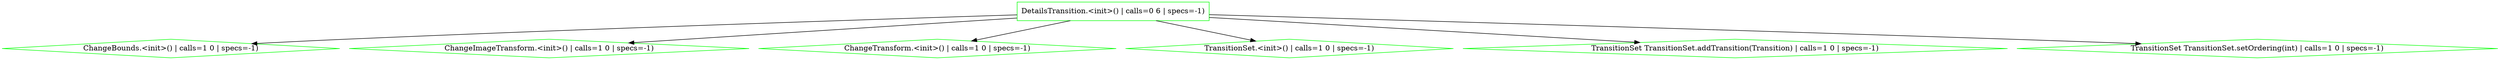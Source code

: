 digraph {
"android.transition.ChangeBounds.<init>().6ff06677d811d011f4738e97382e58b9" [shape=box,label="ChangeBounds.<init>() | calls=1 0 | specs=-1)",color=green,shape=diamond]
"android.transition.ChangeImageTransform.<init>().4f7edc884a5f671455dfa4fd6a592b98" [shape=box,label="ChangeImageTransform.<init>() | calls=1 0 | specs=-1)",color=green,shape=diamond]
"android.transition.ChangeTransform.<init>().6447b6a22c4cffb99894064a52323331" [shape=box,label="ChangeTransform.<init>() | calls=1 0 | specs=-1)",color=green,shape=diamond]
"com.karthik.imager.DetailsTransition.<init>().394e1c96dadfae9dfe0f4e9ea17df8c9" [shape=box,label="DetailsTransition.<init>() | calls=0 6 | specs=-1)",color=green,shape=box]
"android.transition.TransitionSet.<init>().ace2b78983181b7acd5fb9f56545e796" [shape=box,label="TransitionSet.<init>() | calls=1 0 | specs=-1)",color=green,shape=diamond]
"android.transition.TransitionSet.addTransition(android.transition.Transition):android.transition.Tra.6e7a72c87ba9beaa30f16e1727819329" [shape=box,label="TransitionSet TransitionSet.addTransition(Transition) | calls=1 0 | specs=-1)",color=green,shape=diamond]
"android.transition.TransitionSet.setOrdering(int):android.transition.TransitionSet.1057c84d801f12261e59d791a2615cf2" [shape=box,label="TransitionSet TransitionSet.setOrdering(int) | calls=1 0 | specs=-1)",color=green,shape=diamond]
"com.karthik.imager.DetailsTransition.<init>().394e1c96dadfae9dfe0f4e9ea17df8c9" -> "android.transition.TransitionSet.setOrdering(int):android.transition.TransitionSet.1057c84d801f12261e59d791a2615cf2"
"com.karthik.imager.DetailsTransition.<init>().394e1c96dadfae9dfe0f4e9ea17df8c9" -> "android.transition.TransitionSet.addTransition(android.transition.Transition):android.transition.Tra.6e7a72c87ba9beaa30f16e1727819329"
"com.karthik.imager.DetailsTransition.<init>().394e1c96dadfae9dfe0f4e9ea17df8c9" -> "android.transition.TransitionSet.<init>().ace2b78983181b7acd5fb9f56545e796"
"com.karthik.imager.DetailsTransition.<init>().394e1c96dadfae9dfe0f4e9ea17df8c9" -> "android.transition.ChangeTransform.<init>().6447b6a22c4cffb99894064a52323331"
"com.karthik.imager.DetailsTransition.<init>().394e1c96dadfae9dfe0f4e9ea17df8c9" -> "android.transition.ChangeImageTransform.<init>().4f7edc884a5f671455dfa4fd6a592b98"
"com.karthik.imager.DetailsTransition.<init>().394e1c96dadfae9dfe0f4e9ea17df8c9" -> "android.transition.ChangeBounds.<init>().6ff06677d811d011f4738e97382e58b9"
}
